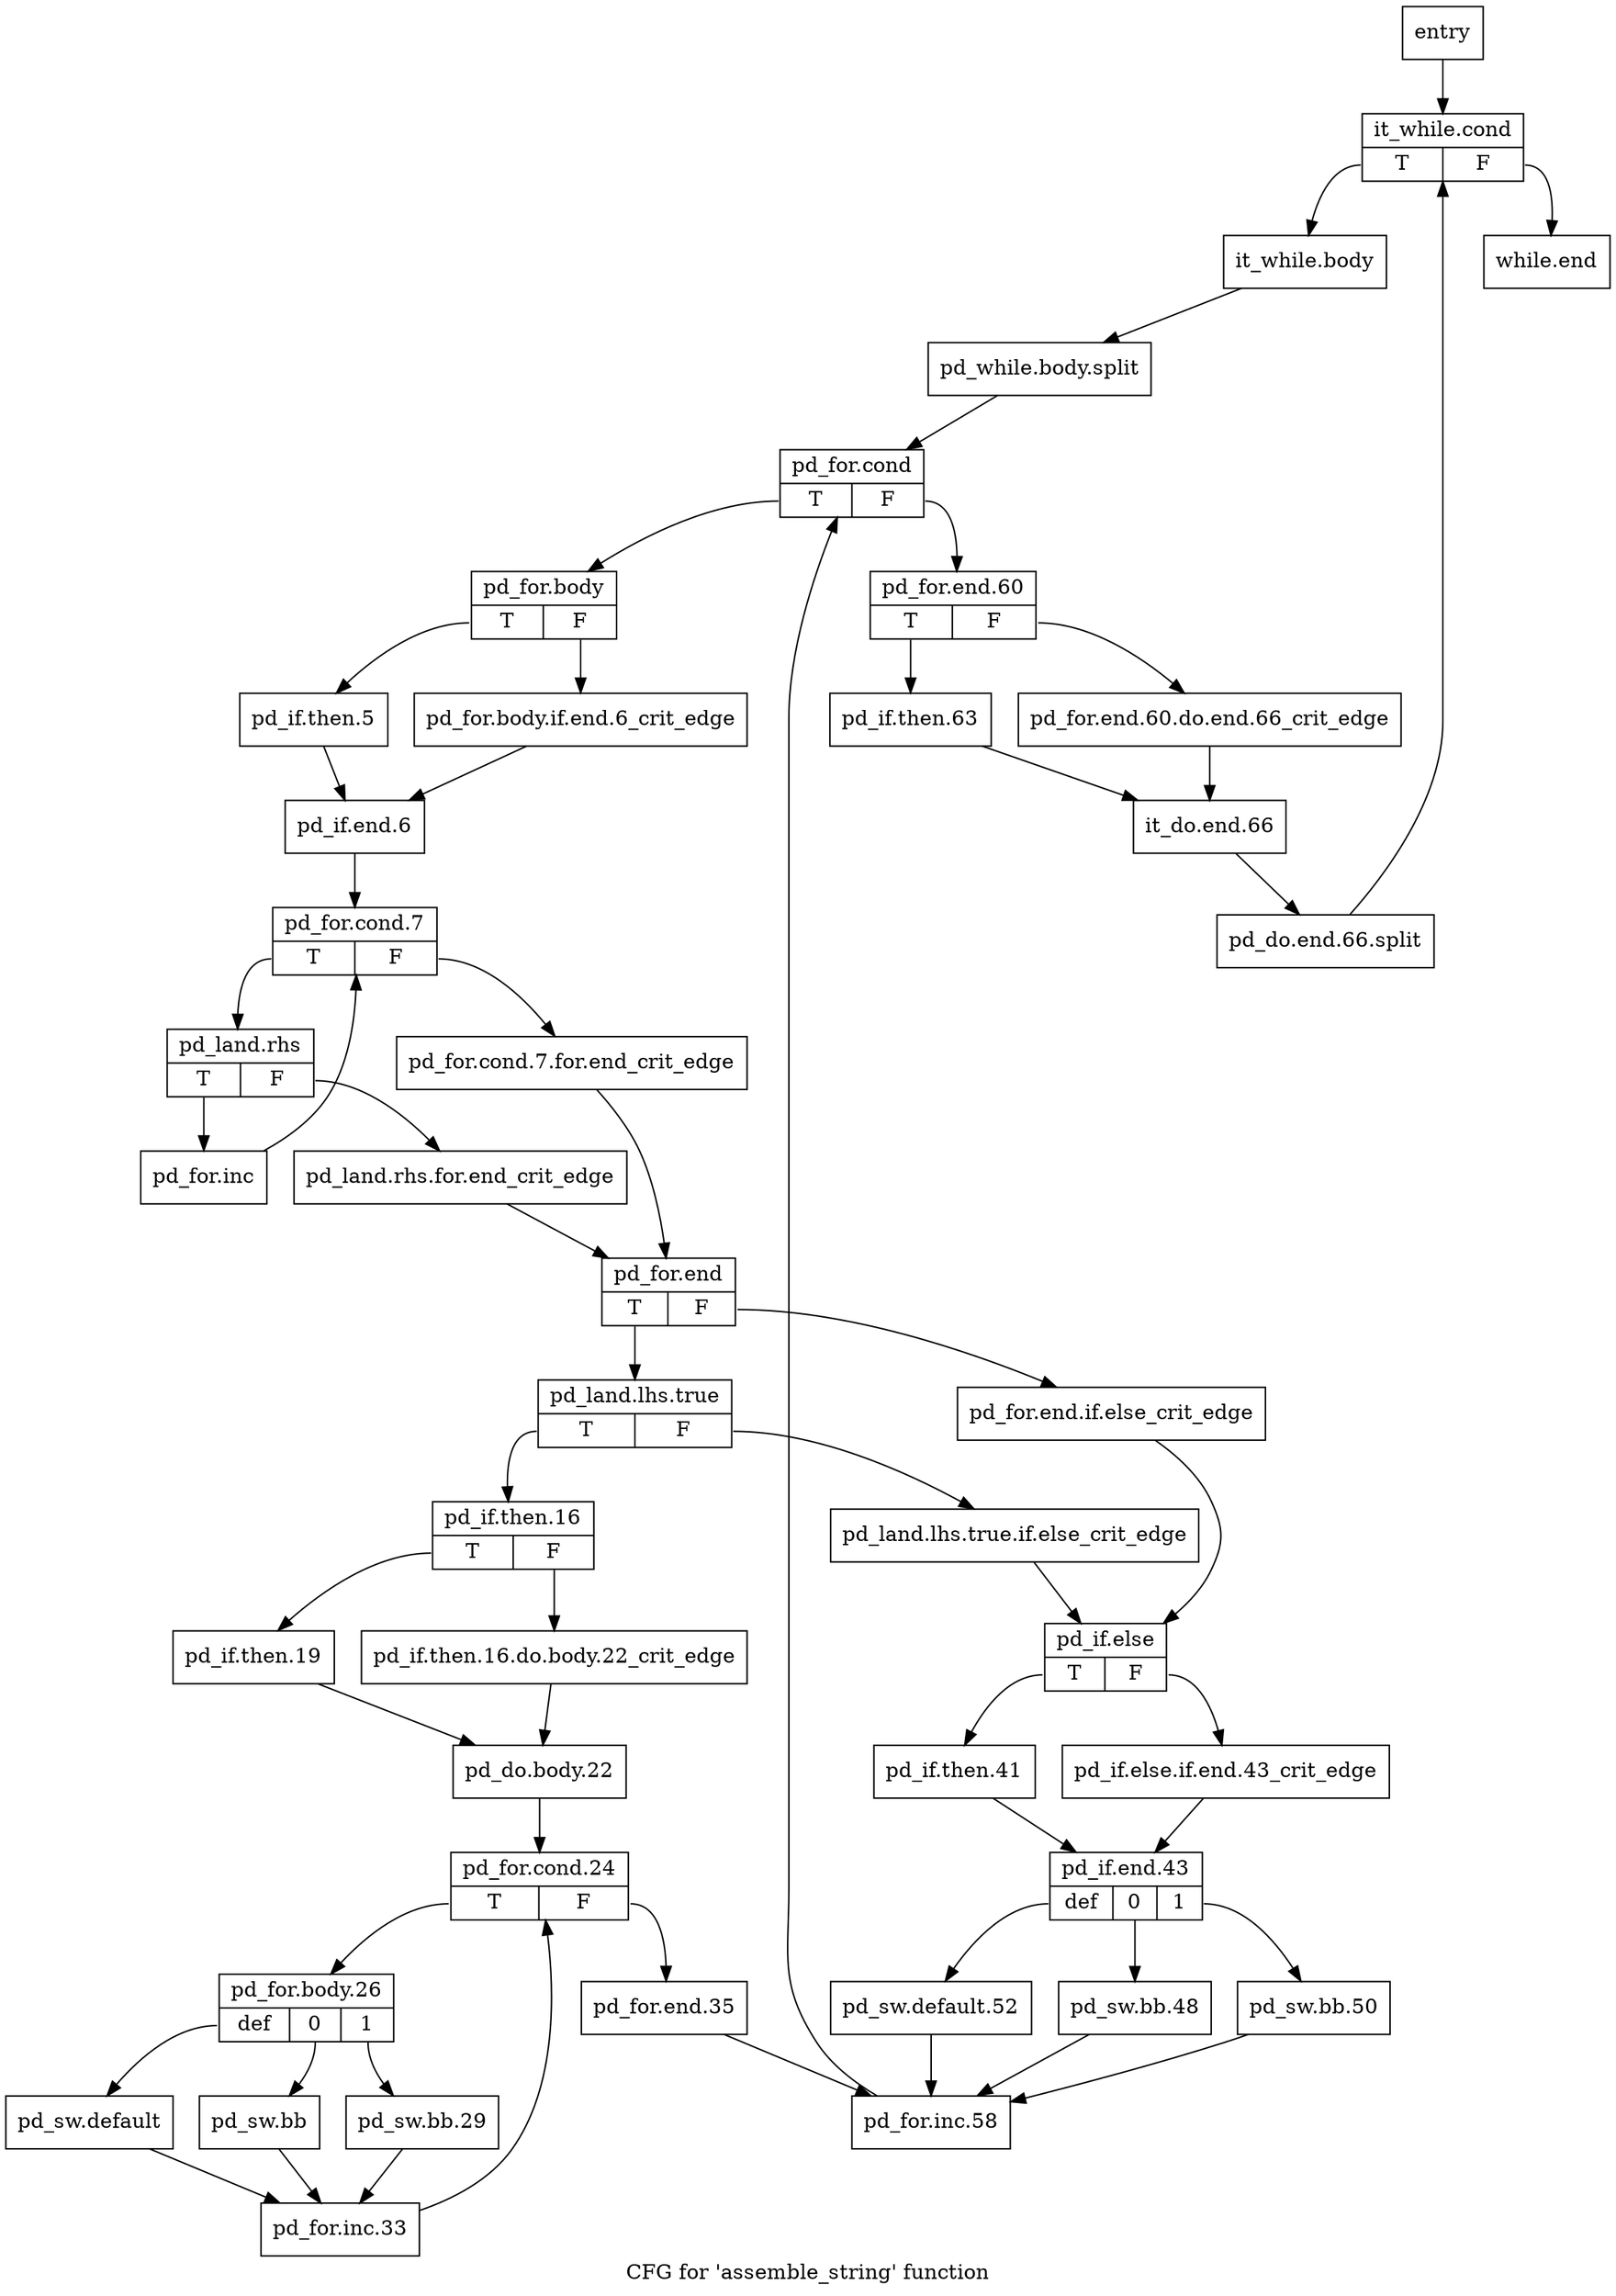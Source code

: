 digraph "CFG for 'assemble_string' function" {
	label="CFG for 'assemble_string' function";

	Node0x9870fe0 [shape=record,label="{entry}"];
	Node0x9870fe0 -> Node0x9871030;
	Node0x9871030 [shape=record,label="{it_while.cond|{<s0>T|<s1>F}}"];
	Node0x9871030:s0 -> Node0x9871080;
	Node0x9871030:s1 -> Node0x9871c60;
	Node0x9871080 [shape=record,label="{it_while.body}"];
	Node0x9871080 -> Node0xec4c9e0;
	Node0xec4c9e0 [shape=record,label="{pd_while.body.split}"];
	Node0xec4c9e0 -> Node0x98710d0;
	Node0x98710d0 [shape=record,label="{pd_for.cond|{<s0>T|<s1>F}}"];
	Node0x98710d0:s0 -> Node0x9871120;
	Node0x98710d0:s1 -> Node0x9871b20;
	Node0x9871120 [shape=record,label="{pd_for.body|{<s0>T|<s1>F}}"];
	Node0x9871120:s0 -> Node0x98711c0;
	Node0x9871120:s1 -> Node0x9871170;
	Node0x9871170 [shape=record,label="{pd_for.body.if.end.6_crit_edge}"];
	Node0x9871170 -> Node0x9871210;
	Node0x98711c0 [shape=record,label="{pd_if.then.5}"];
	Node0x98711c0 -> Node0x9871210;
	Node0x9871210 [shape=record,label="{pd_if.end.6}"];
	Node0x9871210 -> Node0x9871260;
	Node0x9871260 [shape=record,label="{pd_for.cond.7|{<s0>T|<s1>F}}"];
	Node0x9871260:s0 -> Node0x9871300;
	Node0x9871260:s1 -> Node0x98712b0;
	Node0x98712b0 [shape=record,label="{pd_for.cond.7.for.end_crit_edge}"];
	Node0x98712b0 -> Node0x98713f0;
	Node0x9871300 [shape=record,label="{pd_land.rhs|{<s0>T|<s1>F}}"];
	Node0x9871300:s0 -> Node0x98713a0;
	Node0x9871300:s1 -> Node0x9871350;
	Node0x9871350 [shape=record,label="{pd_land.rhs.for.end_crit_edge}"];
	Node0x9871350 -> Node0x98713f0;
	Node0x98713a0 [shape=record,label="{pd_for.inc}"];
	Node0x98713a0 -> Node0x9871260;
	Node0x98713f0 [shape=record,label="{pd_for.end|{<s0>T|<s1>F}}"];
	Node0x98713f0:s0 -> Node0x9871490;
	Node0x98713f0:s1 -> Node0x9871440;
	Node0x9871440 [shape=record,label="{pd_for.end.if.else_crit_edge}"];
	Node0x9871440 -> Node0x98718a0;
	Node0x9871490 [shape=record,label="{pd_land.lhs.true|{<s0>T|<s1>F}}"];
	Node0x9871490:s0 -> Node0x9871530;
	Node0x9871490:s1 -> Node0x98714e0;
	Node0x98714e0 [shape=record,label="{pd_land.lhs.true.if.else_crit_edge}"];
	Node0x98714e0 -> Node0x98718a0;
	Node0x9871530 [shape=record,label="{pd_if.then.16|{<s0>T|<s1>F}}"];
	Node0x9871530:s0 -> Node0x98715d0;
	Node0x9871530:s1 -> Node0x9871580;
	Node0x9871580 [shape=record,label="{pd_if.then.16.do.body.22_crit_edge}"];
	Node0x9871580 -> Node0x9871620;
	Node0x98715d0 [shape=record,label="{pd_if.then.19}"];
	Node0x98715d0 -> Node0x9871620;
	Node0x9871620 [shape=record,label="{pd_do.body.22}"];
	Node0x9871620 -> Node0x9871670;
	Node0x9871670 [shape=record,label="{pd_for.cond.24|{<s0>T|<s1>F}}"];
	Node0x9871670:s0 -> Node0x98716c0;
	Node0x9871670:s1 -> Node0x9871850;
	Node0x98716c0 [shape=record,label="{pd_for.body.26|{<s0>def|<s1>0|<s2>1}}"];
	Node0x98716c0:s0 -> Node0x98717b0;
	Node0x98716c0:s1 -> Node0x9871710;
	Node0x98716c0:s2 -> Node0x9871760;
	Node0x9871710 [shape=record,label="{pd_sw.bb}"];
	Node0x9871710 -> Node0x9871800;
	Node0x9871760 [shape=record,label="{pd_sw.bb.29}"];
	Node0x9871760 -> Node0x9871800;
	Node0x98717b0 [shape=record,label="{pd_sw.default}"];
	Node0x98717b0 -> Node0x9871800;
	Node0x9871800 [shape=record,label="{pd_for.inc.33}"];
	Node0x9871800 -> Node0x9871670;
	Node0x9871850 [shape=record,label="{pd_for.end.35}"];
	Node0x9871850 -> Node0x9871ad0;
	Node0x98718a0 [shape=record,label="{pd_if.else|{<s0>T|<s1>F}}"];
	Node0x98718a0:s0 -> Node0x9871940;
	Node0x98718a0:s1 -> Node0x98718f0;
	Node0x98718f0 [shape=record,label="{pd_if.else.if.end.43_crit_edge}"];
	Node0x98718f0 -> Node0x9871990;
	Node0x9871940 [shape=record,label="{pd_if.then.41}"];
	Node0x9871940 -> Node0x9871990;
	Node0x9871990 [shape=record,label="{pd_if.end.43|{<s0>def|<s1>0|<s2>1}}"];
	Node0x9871990:s0 -> Node0x9871a80;
	Node0x9871990:s1 -> Node0x98719e0;
	Node0x9871990:s2 -> Node0x9871a30;
	Node0x98719e0 [shape=record,label="{pd_sw.bb.48}"];
	Node0x98719e0 -> Node0x9871ad0;
	Node0x9871a30 [shape=record,label="{pd_sw.bb.50}"];
	Node0x9871a30 -> Node0x9871ad0;
	Node0x9871a80 [shape=record,label="{pd_sw.default.52}"];
	Node0x9871a80 -> Node0x9871ad0;
	Node0x9871ad0 [shape=record,label="{pd_for.inc.58}"];
	Node0x9871ad0 -> Node0x98710d0;
	Node0x9871b20 [shape=record,label="{pd_for.end.60|{<s0>T|<s1>F}}"];
	Node0x9871b20:s0 -> Node0x9871bc0;
	Node0x9871b20:s1 -> Node0x9871b70;
	Node0x9871b70 [shape=record,label="{pd_for.end.60.do.end.66_crit_edge}"];
	Node0x9871b70 -> Node0x9871c10;
	Node0x9871bc0 [shape=record,label="{pd_if.then.63}"];
	Node0x9871bc0 -> Node0x9871c10;
	Node0x9871c10 [shape=record,label="{it_do.end.66}"];
	Node0x9871c10 -> Node0xec4c850;
	Node0xec4c850 [shape=record,label="{pd_do.end.66.split}"];
	Node0xec4c850 -> Node0x9871030;
	Node0x9871c60 [shape=record,label="{while.end}"];
}
